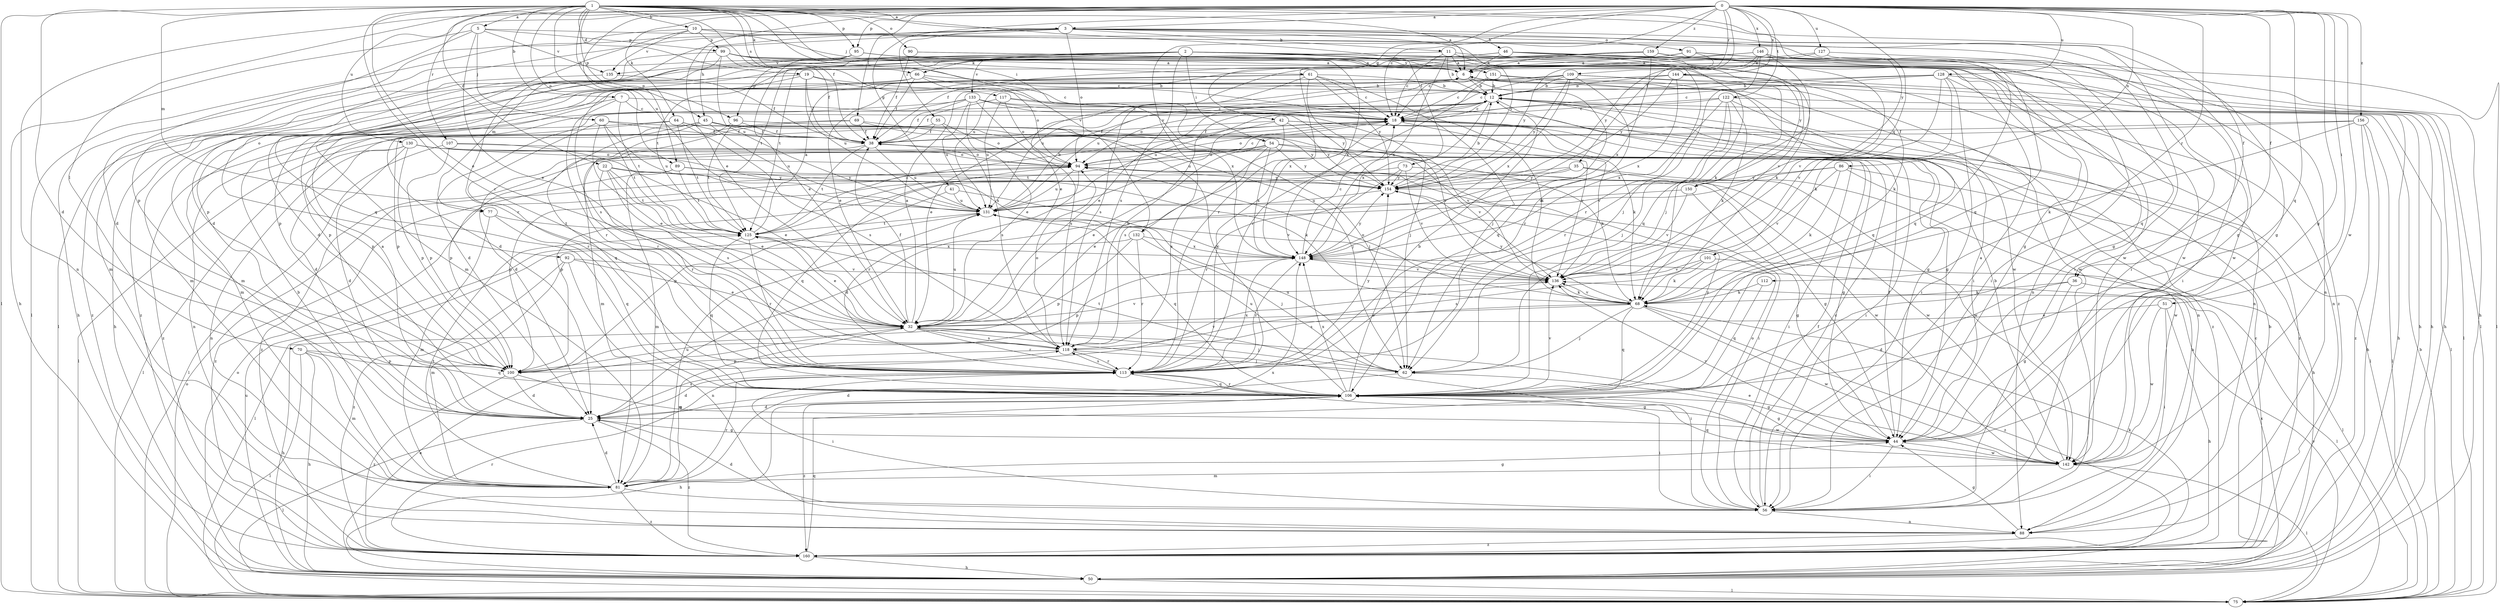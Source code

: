 strict digraph  {
0;
1;
2;
3;
5;
6;
7;
10;
11;
12;
18;
19;
22;
25;
32;
35;
36;
38;
41;
42;
44;
45;
46;
50;
51;
54;
55;
56;
60;
61;
62;
64;
66;
68;
69;
70;
73;
75;
77;
81;
86;
88;
89;
90;
91;
92;
94;
95;
96;
99;
100;
101;
106;
107;
109;
112;
113;
117;
118;
122;
125;
127;
128;
130;
131;
132;
133;
135;
136;
142;
144;
146;
148;
150;
151;
154;
156;
159;
160;
0 -> 3  [label=a];
0 -> 18  [label=c];
0 -> 32  [label=e];
0 -> 35  [label=f];
0 -> 36  [label=f];
0 -> 41  [label=g];
0 -> 42  [label=g];
0 -> 44  [label=g];
0 -> 51  [label=i];
0 -> 64  [label=k];
0 -> 69  [label=l];
0 -> 70  [label=l];
0 -> 86  [label=n];
0 -> 88  [label=n];
0 -> 89  [label=o];
0 -> 95  [label=p];
0 -> 101  [label=q];
0 -> 106  [label=q];
0 -> 107  [label=r];
0 -> 109  [label=r];
0 -> 112  [label=r];
0 -> 122  [label=t];
0 -> 127  [label=u];
0 -> 128  [label=u];
0 -> 130  [label=u];
0 -> 132  [label=v];
0 -> 142  [label=w];
0 -> 144  [label=x];
0 -> 146  [label=x];
0 -> 156  [label=z];
0 -> 159  [label=z];
1 -> 3  [label=a];
1 -> 5  [label=a];
1 -> 6  [label=a];
1 -> 7  [label=b];
1 -> 10  [label=b];
1 -> 19  [label=d];
1 -> 22  [label=d];
1 -> 25  [label=d];
1 -> 32  [label=e];
1 -> 36  [label=f];
1 -> 38  [label=f];
1 -> 45  [label=h];
1 -> 54  [label=i];
1 -> 66  [label=k];
1 -> 73  [label=l];
1 -> 75  [label=l];
1 -> 77  [label=m];
1 -> 89  [label=o];
1 -> 90  [label=o];
1 -> 95  [label=p];
1 -> 96  [label=p];
1 -> 113  [label=r];
1 -> 117  [label=s];
1 -> 131  [label=u];
1 -> 132  [label=v];
1 -> 150  [label=y];
2 -> 54  [label=i];
2 -> 66  [label=k];
2 -> 68  [label=k];
2 -> 75  [label=l];
2 -> 77  [label=m];
2 -> 88  [label=n];
2 -> 96  [label=p];
2 -> 118  [label=s];
2 -> 125  [label=t];
2 -> 133  [label=v];
2 -> 135  [label=v];
2 -> 150  [label=y];
2 -> 151  [label=y];
2 -> 160  [label=z];
3 -> 11  [label=b];
3 -> 25  [label=d];
3 -> 45  [label=h];
3 -> 46  [label=h];
3 -> 55  [label=i];
3 -> 56  [label=i];
3 -> 75  [label=l];
3 -> 91  [label=o];
3 -> 92  [label=o];
3 -> 94  [label=o];
3 -> 106  [label=q];
3 -> 154  [label=y];
5 -> 25  [label=d];
5 -> 32  [label=e];
5 -> 44  [label=g];
5 -> 50  [label=h];
5 -> 60  [label=j];
5 -> 99  [label=p];
5 -> 135  [label=v];
6 -> 12  [label=b];
6 -> 32  [label=e];
6 -> 50  [label=h];
6 -> 106  [label=q];
6 -> 142  [label=w];
7 -> 18  [label=c];
7 -> 81  [label=m];
7 -> 113  [label=r];
7 -> 125  [label=t];
7 -> 154  [label=y];
10 -> 44  [label=g];
10 -> 56  [label=i];
10 -> 61  [label=j];
10 -> 99  [label=p];
10 -> 100  [label=p];
10 -> 106  [label=q];
10 -> 135  [label=v];
11 -> 6  [label=a];
11 -> 12  [label=b];
11 -> 18  [label=c];
11 -> 62  [label=j];
11 -> 125  [label=t];
11 -> 142  [label=w];
11 -> 148  [label=x];
12 -> 18  [label=c];
12 -> 32  [label=e];
12 -> 44  [label=g];
12 -> 75  [label=l];
12 -> 94  [label=o];
12 -> 148  [label=x];
12 -> 160  [label=z];
18 -> 38  [label=f];
18 -> 56  [label=i];
18 -> 68  [label=k];
18 -> 81  [label=m];
18 -> 94  [label=o];
18 -> 136  [label=v];
19 -> 12  [label=b];
19 -> 38  [label=f];
19 -> 50  [label=h];
19 -> 118  [label=s];
19 -> 131  [label=u];
19 -> 148  [label=x];
22 -> 32  [label=e];
22 -> 68  [label=k];
22 -> 113  [label=r];
22 -> 118  [label=s];
22 -> 125  [label=t];
22 -> 154  [label=y];
25 -> 6  [label=a];
25 -> 44  [label=g];
25 -> 75  [label=l];
25 -> 118  [label=s];
25 -> 160  [label=z];
32 -> 6  [label=a];
32 -> 38  [label=f];
32 -> 50  [label=h];
32 -> 56  [label=i];
32 -> 62  [label=j];
32 -> 81  [label=m];
32 -> 113  [label=r];
32 -> 118  [label=s];
32 -> 131  [label=u];
32 -> 136  [label=v];
35 -> 32  [label=e];
35 -> 88  [label=n];
35 -> 100  [label=p];
35 -> 142  [label=w];
35 -> 154  [label=y];
36 -> 25  [label=d];
36 -> 44  [label=g];
36 -> 68  [label=k];
36 -> 75  [label=l];
38 -> 94  [label=o];
38 -> 100  [label=p];
38 -> 125  [label=t];
38 -> 131  [label=u];
41 -> 100  [label=p];
41 -> 131  [label=u];
41 -> 136  [label=v];
42 -> 38  [label=f];
42 -> 75  [label=l];
42 -> 118  [label=s];
42 -> 131  [label=u];
42 -> 154  [label=y];
42 -> 160  [label=z];
44 -> 6  [label=a];
44 -> 38  [label=f];
44 -> 56  [label=i];
44 -> 136  [label=v];
44 -> 142  [label=w];
45 -> 25  [label=d];
45 -> 38  [label=f];
45 -> 62  [label=j];
45 -> 88  [label=n];
45 -> 106  [label=q];
45 -> 131  [label=u];
45 -> 136  [label=v];
46 -> 6  [label=a];
46 -> 25  [label=d];
46 -> 44  [label=g];
46 -> 75  [label=l];
46 -> 106  [label=q];
46 -> 125  [label=t];
46 -> 136  [label=v];
46 -> 142  [label=w];
50 -> 32  [label=e];
50 -> 75  [label=l];
50 -> 94  [label=o];
50 -> 131  [label=u];
50 -> 148  [label=x];
51 -> 32  [label=e];
51 -> 50  [label=h];
51 -> 56  [label=i];
51 -> 142  [label=w];
54 -> 32  [label=e];
54 -> 68  [label=k];
54 -> 94  [label=o];
54 -> 118  [label=s];
54 -> 136  [label=v];
54 -> 148  [label=x];
54 -> 154  [label=y];
54 -> 160  [label=z];
55 -> 38  [label=f];
55 -> 75  [label=l];
55 -> 94  [label=o];
55 -> 118  [label=s];
56 -> 18  [label=c];
56 -> 25  [label=d];
56 -> 38  [label=f];
56 -> 88  [label=n];
56 -> 94  [label=o];
60 -> 32  [label=e];
60 -> 38  [label=f];
60 -> 62  [label=j];
60 -> 113  [label=r];
60 -> 125  [label=t];
60 -> 131  [label=u];
61 -> 12  [label=b];
61 -> 18  [label=c];
61 -> 62  [label=j];
61 -> 81  [label=m];
61 -> 100  [label=p];
61 -> 118  [label=s];
61 -> 148  [label=x];
61 -> 154  [label=y];
62 -> 25  [label=d];
62 -> 44  [label=g];
62 -> 125  [label=t];
62 -> 131  [label=u];
64 -> 38  [label=f];
64 -> 100  [label=p];
64 -> 118  [label=s];
64 -> 125  [label=t];
64 -> 136  [label=v];
64 -> 160  [label=z];
66 -> 12  [label=b];
66 -> 18  [label=c];
66 -> 38  [label=f];
66 -> 81  [label=m];
66 -> 94  [label=o];
66 -> 160  [label=z];
68 -> 32  [label=e];
68 -> 62  [label=j];
68 -> 94  [label=o];
68 -> 106  [label=q];
68 -> 118  [label=s];
68 -> 136  [label=v];
68 -> 142  [label=w];
68 -> 154  [label=y];
68 -> 160  [label=z];
69 -> 25  [label=d];
69 -> 38  [label=f];
69 -> 100  [label=p];
69 -> 113  [label=r];
69 -> 154  [label=y];
70 -> 50  [label=h];
70 -> 75  [label=l];
70 -> 81  [label=m];
70 -> 100  [label=p];
70 -> 106  [label=q];
73 -> 100  [label=p];
73 -> 113  [label=r];
73 -> 136  [label=v];
73 -> 142  [label=w];
73 -> 154  [label=y];
75 -> 12  [label=b];
75 -> 94  [label=o];
75 -> 136  [label=v];
77 -> 81  [label=m];
77 -> 106  [label=q];
77 -> 125  [label=t];
81 -> 12  [label=b];
81 -> 25  [label=d];
81 -> 44  [label=g];
81 -> 56  [label=i];
81 -> 113  [label=r];
81 -> 125  [label=t];
81 -> 131  [label=u];
81 -> 148  [label=x];
81 -> 160  [label=z];
86 -> 25  [label=d];
86 -> 50  [label=h];
86 -> 68  [label=k];
86 -> 136  [label=v];
86 -> 142  [label=w];
86 -> 154  [label=y];
88 -> 44  [label=g];
88 -> 160  [label=z];
89 -> 44  [label=g];
89 -> 81  [label=m];
89 -> 125  [label=t];
89 -> 154  [label=y];
89 -> 160  [label=z];
90 -> 6  [label=a];
90 -> 38  [label=f];
90 -> 148  [label=x];
91 -> 6  [label=a];
91 -> 50  [label=h];
91 -> 56  [label=i];
91 -> 113  [label=r];
91 -> 154  [label=y];
92 -> 32  [label=e];
92 -> 81  [label=m];
92 -> 88  [label=n];
92 -> 136  [label=v];
92 -> 160  [label=z];
94 -> 18  [label=c];
94 -> 56  [label=i];
94 -> 106  [label=q];
94 -> 113  [label=r];
94 -> 131  [label=u];
94 -> 142  [label=w];
94 -> 154  [label=y];
95 -> 6  [label=a];
95 -> 32  [label=e];
95 -> 50  [label=h];
95 -> 56  [label=i];
95 -> 68  [label=k];
95 -> 100  [label=p];
96 -> 38  [label=f];
96 -> 113  [label=r];
96 -> 125  [label=t];
96 -> 136  [label=v];
99 -> 6  [label=a];
99 -> 18  [label=c];
99 -> 38  [label=f];
99 -> 44  [label=g];
99 -> 81  [label=m];
99 -> 113  [label=r];
99 -> 131  [label=u];
99 -> 142  [label=w];
100 -> 25  [label=d];
100 -> 44  [label=g];
100 -> 136  [label=v];
100 -> 160  [label=z];
101 -> 68  [label=k];
101 -> 75  [label=l];
101 -> 118  [label=s];
101 -> 136  [label=v];
106 -> 12  [label=b];
106 -> 25  [label=d];
106 -> 44  [label=g];
106 -> 50  [label=h];
106 -> 56  [label=i];
106 -> 113  [label=r];
106 -> 131  [label=u];
106 -> 136  [label=v];
106 -> 142  [label=w];
106 -> 148  [label=x];
106 -> 154  [label=y];
106 -> 160  [label=z];
107 -> 32  [label=e];
107 -> 75  [label=l];
107 -> 94  [label=o];
107 -> 100  [label=p];
109 -> 12  [label=b];
109 -> 18  [label=c];
109 -> 25  [label=d];
109 -> 50  [label=h];
109 -> 88  [label=n];
109 -> 113  [label=r];
109 -> 131  [label=u];
109 -> 148  [label=x];
109 -> 154  [label=y];
112 -> 68  [label=k];
112 -> 106  [label=q];
113 -> 18  [label=c];
113 -> 25  [label=d];
113 -> 44  [label=g];
113 -> 56  [label=i];
113 -> 106  [label=q];
113 -> 118  [label=s];
113 -> 148  [label=x];
113 -> 154  [label=y];
117 -> 18  [label=c];
117 -> 38  [label=f];
117 -> 68  [label=k];
117 -> 94  [label=o];
117 -> 131  [label=u];
118 -> 12  [label=b];
118 -> 62  [label=j];
118 -> 94  [label=o];
118 -> 100  [label=p];
118 -> 113  [label=r];
122 -> 18  [label=c];
122 -> 50  [label=h];
122 -> 62  [label=j];
122 -> 68  [label=k];
122 -> 88  [label=n];
122 -> 113  [label=r];
122 -> 131  [label=u];
122 -> 148  [label=x];
125 -> 6  [label=a];
125 -> 18  [label=c];
125 -> 32  [label=e];
125 -> 106  [label=q];
125 -> 113  [label=r];
125 -> 148  [label=x];
127 -> 6  [label=a];
127 -> 32  [label=e];
127 -> 56  [label=i];
127 -> 106  [label=q];
128 -> 12  [label=b];
128 -> 18  [label=c];
128 -> 32  [label=e];
128 -> 56  [label=i];
128 -> 68  [label=k];
128 -> 75  [label=l];
128 -> 88  [label=n];
128 -> 136  [label=v];
130 -> 25  [label=d];
130 -> 44  [label=g];
130 -> 56  [label=i];
130 -> 75  [label=l];
130 -> 88  [label=n];
130 -> 94  [label=o];
130 -> 100  [label=p];
130 -> 148  [label=x];
131 -> 12  [label=b];
131 -> 106  [label=q];
131 -> 125  [label=t];
132 -> 62  [label=j];
132 -> 75  [label=l];
132 -> 100  [label=p];
132 -> 113  [label=r];
132 -> 148  [label=x];
133 -> 18  [label=c];
133 -> 25  [label=d];
133 -> 32  [label=e];
133 -> 38  [label=f];
133 -> 44  [label=g];
133 -> 62  [label=j];
133 -> 100  [label=p];
133 -> 118  [label=s];
133 -> 131  [label=u];
135 -> 38  [label=f];
135 -> 160  [label=z];
136 -> 68  [label=k];
136 -> 148  [label=x];
142 -> 12  [label=b];
142 -> 32  [label=e];
142 -> 75  [label=l];
142 -> 81  [label=m];
142 -> 106  [label=q];
144 -> 12  [label=b];
144 -> 50  [label=h];
144 -> 68  [label=k];
144 -> 131  [label=u];
144 -> 148  [label=x];
144 -> 154  [label=y];
146 -> 6  [label=a];
146 -> 18  [label=c];
146 -> 62  [label=j];
146 -> 75  [label=l];
146 -> 106  [label=q];
146 -> 113  [label=r];
146 -> 131  [label=u];
146 -> 154  [label=y];
148 -> 18  [label=c];
148 -> 100  [label=p];
148 -> 113  [label=r];
148 -> 136  [label=v];
148 -> 154  [label=y];
150 -> 44  [label=g];
150 -> 131  [label=u];
150 -> 136  [label=v];
151 -> 12  [label=b];
151 -> 18  [label=c];
151 -> 106  [label=q];
151 -> 113  [label=r];
151 -> 142  [label=w];
154 -> 12  [label=b];
154 -> 131  [label=u];
156 -> 38  [label=f];
156 -> 50  [label=h];
156 -> 68  [label=k];
156 -> 75  [label=l];
156 -> 125  [label=t];
156 -> 160  [label=z];
159 -> 6  [label=a];
159 -> 38  [label=f];
159 -> 81  [label=m];
159 -> 88  [label=n];
159 -> 136  [label=v];
159 -> 148  [label=x];
160 -> 12  [label=b];
160 -> 18  [label=c];
160 -> 50  [label=h];
160 -> 68  [label=k];
160 -> 106  [label=q];
160 -> 113  [label=r];
}
